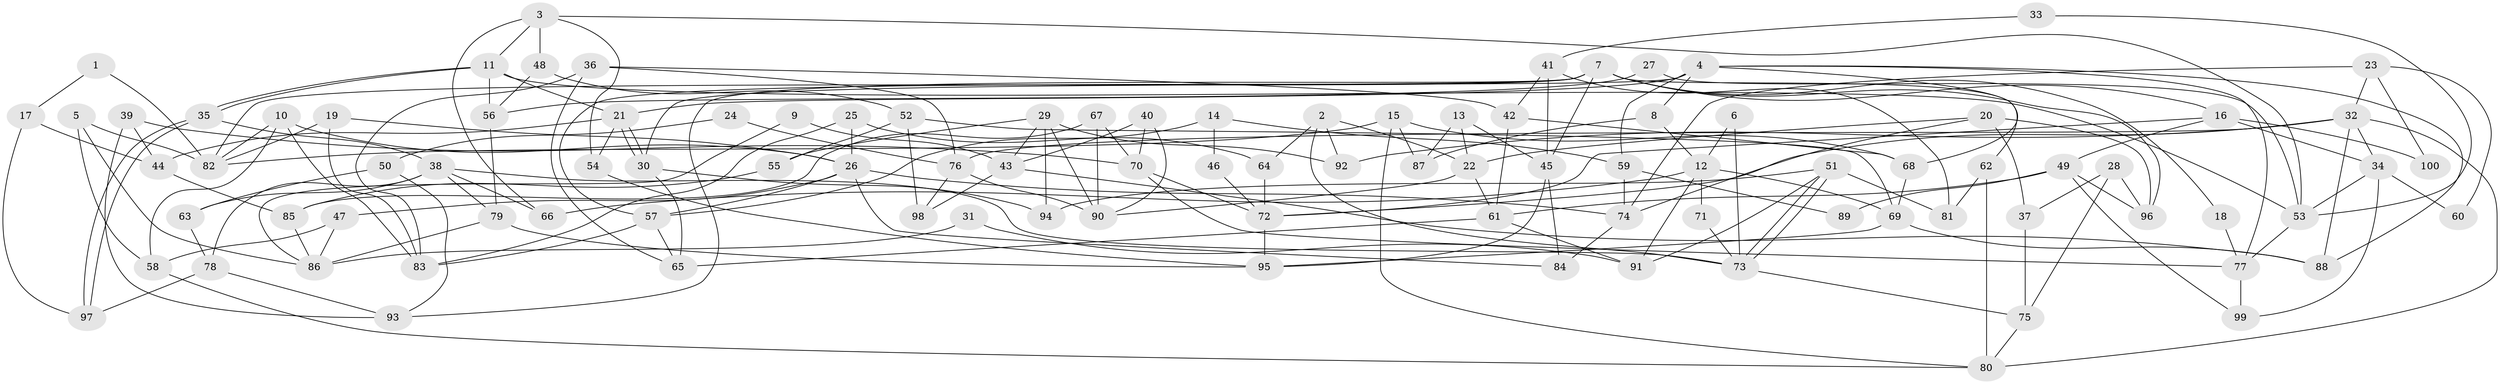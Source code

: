 // coarse degree distribution, {2: 0.12857142857142856, 8: 0.04285714285714286, 5: 0.15714285714285714, 3: 0.24285714285714285, 9: 0.05714285714285714, 6: 0.11428571428571428, 4: 0.15714285714285714, 7: 0.08571428571428572, 10: 0.014285714285714285}
// Generated by graph-tools (version 1.1) at 2025/52/02/27/25 19:52:03]
// undirected, 100 vertices, 200 edges
graph export_dot {
graph [start="1"]
  node [color=gray90,style=filled];
  1;
  2;
  3;
  4;
  5;
  6;
  7;
  8;
  9;
  10;
  11;
  12;
  13;
  14;
  15;
  16;
  17;
  18;
  19;
  20;
  21;
  22;
  23;
  24;
  25;
  26;
  27;
  28;
  29;
  30;
  31;
  32;
  33;
  34;
  35;
  36;
  37;
  38;
  39;
  40;
  41;
  42;
  43;
  44;
  45;
  46;
  47;
  48;
  49;
  50;
  51;
  52;
  53;
  54;
  55;
  56;
  57;
  58;
  59;
  60;
  61;
  62;
  63;
  64;
  65;
  66;
  67;
  68;
  69;
  70;
  71;
  72;
  73;
  74;
  75;
  76;
  77;
  78;
  79;
  80;
  81;
  82;
  83;
  84;
  85;
  86;
  87;
  88;
  89;
  90;
  91;
  92;
  93;
  94;
  95;
  96;
  97;
  98;
  99;
  100;
  1 -- 82;
  1 -- 17;
  2 -- 73;
  2 -- 64;
  2 -- 22;
  2 -- 92;
  3 -- 66;
  3 -- 11;
  3 -- 48;
  3 -- 53;
  3 -- 54;
  4 -- 57;
  4 -- 77;
  4 -- 8;
  4 -- 21;
  4 -- 59;
  4 -- 68;
  4 -- 88;
  5 -- 58;
  5 -- 82;
  5 -- 86;
  6 -- 12;
  6 -- 73;
  7 -- 96;
  7 -- 16;
  7 -- 18;
  7 -- 30;
  7 -- 45;
  7 -- 62;
  7 -- 82;
  7 -- 93;
  8 -- 87;
  8 -- 12;
  9 -- 43;
  9 -- 86;
  10 -- 26;
  10 -- 58;
  10 -- 82;
  10 -- 83;
  11 -- 21;
  11 -- 35;
  11 -- 35;
  11 -- 53;
  11 -- 56;
  12 -- 91;
  12 -- 66;
  12 -- 69;
  12 -- 71;
  13 -- 45;
  13 -- 22;
  13 -- 87;
  14 -- 57;
  14 -- 59;
  14 -- 46;
  15 -- 68;
  15 -- 82;
  15 -- 80;
  15 -- 87;
  16 -- 49;
  16 -- 34;
  16 -- 72;
  16 -- 100;
  17 -- 97;
  17 -- 44;
  18 -- 77;
  19 -- 83;
  19 -- 82;
  19 -- 26;
  20 -- 74;
  20 -- 22;
  20 -- 37;
  20 -- 96;
  21 -- 30;
  21 -- 30;
  21 -- 44;
  21 -- 54;
  22 -- 61;
  22 -- 90;
  23 -- 74;
  23 -- 32;
  23 -- 60;
  23 -- 100;
  24 -- 76;
  24 -- 50;
  25 -- 26;
  25 -- 83;
  25 -- 64;
  26 -- 57;
  26 -- 47;
  26 -- 74;
  26 -- 84;
  27 -- 53;
  27 -- 56;
  28 -- 75;
  28 -- 37;
  28 -- 96;
  29 -- 90;
  29 -- 92;
  29 -- 43;
  29 -- 55;
  29 -- 94;
  30 -- 65;
  30 -- 94;
  31 -- 91;
  31 -- 86;
  32 -- 76;
  32 -- 72;
  32 -- 34;
  32 -- 80;
  32 -- 88;
  32 -- 92;
  33 -- 53;
  33 -- 41;
  34 -- 53;
  34 -- 60;
  34 -- 99;
  35 -- 97;
  35 -- 97;
  35 -- 38;
  36 -- 42;
  36 -- 76;
  36 -- 65;
  36 -- 83;
  37 -- 75;
  38 -- 79;
  38 -- 63;
  38 -- 66;
  38 -- 73;
  38 -- 78;
  39 -- 44;
  39 -- 70;
  39 -- 93;
  40 -- 70;
  40 -- 43;
  40 -- 90;
  41 -- 45;
  41 -- 81;
  41 -- 42;
  42 -- 68;
  42 -- 61;
  43 -- 88;
  43 -- 98;
  44 -- 85;
  45 -- 95;
  45 -- 84;
  46 -- 72;
  47 -- 86;
  47 -- 58;
  48 -- 56;
  48 -- 52;
  49 -- 96;
  49 -- 61;
  49 -- 89;
  49 -- 99;
  50 -- 63;
  50 -- 93;
  51 -- 73;
  51 -- 73;
  51 -- 94;
  51 -- 81;
  51 -- 91;
  52 -- 69;
  52 -- 55;
  52 -- 98;
  53 -- 77;
  54 -- 95;
  55 -- 85;
  56 -- 79;
  57 -- 83;
  57 -- 65;
  58 -- 80;
  59 -- 74;
  59 -- 89;
  61 -- 65;
  61 -- 91;
  62 -- 80;
  62 -- 81;
  63 -- 78;
  64 -- 72;
  67 -- 70;
  67 -- 90;
  67 -- 85;
  68 -- 69;
  69 -- 88;
  69 -- 95;
  70 -- 77;
  70 -- 72;
  71 -- 73;
  72 -- 95;
  73 -- 75;
  74 -- 84;
  75 -- 80;
  76 -- 90;
  76 -- 98;
  77 -- 99;
  78 -- 93;
  78 -- 97;
  79 -- 86;
  79 -- 95;
  85 -- 86;
}

